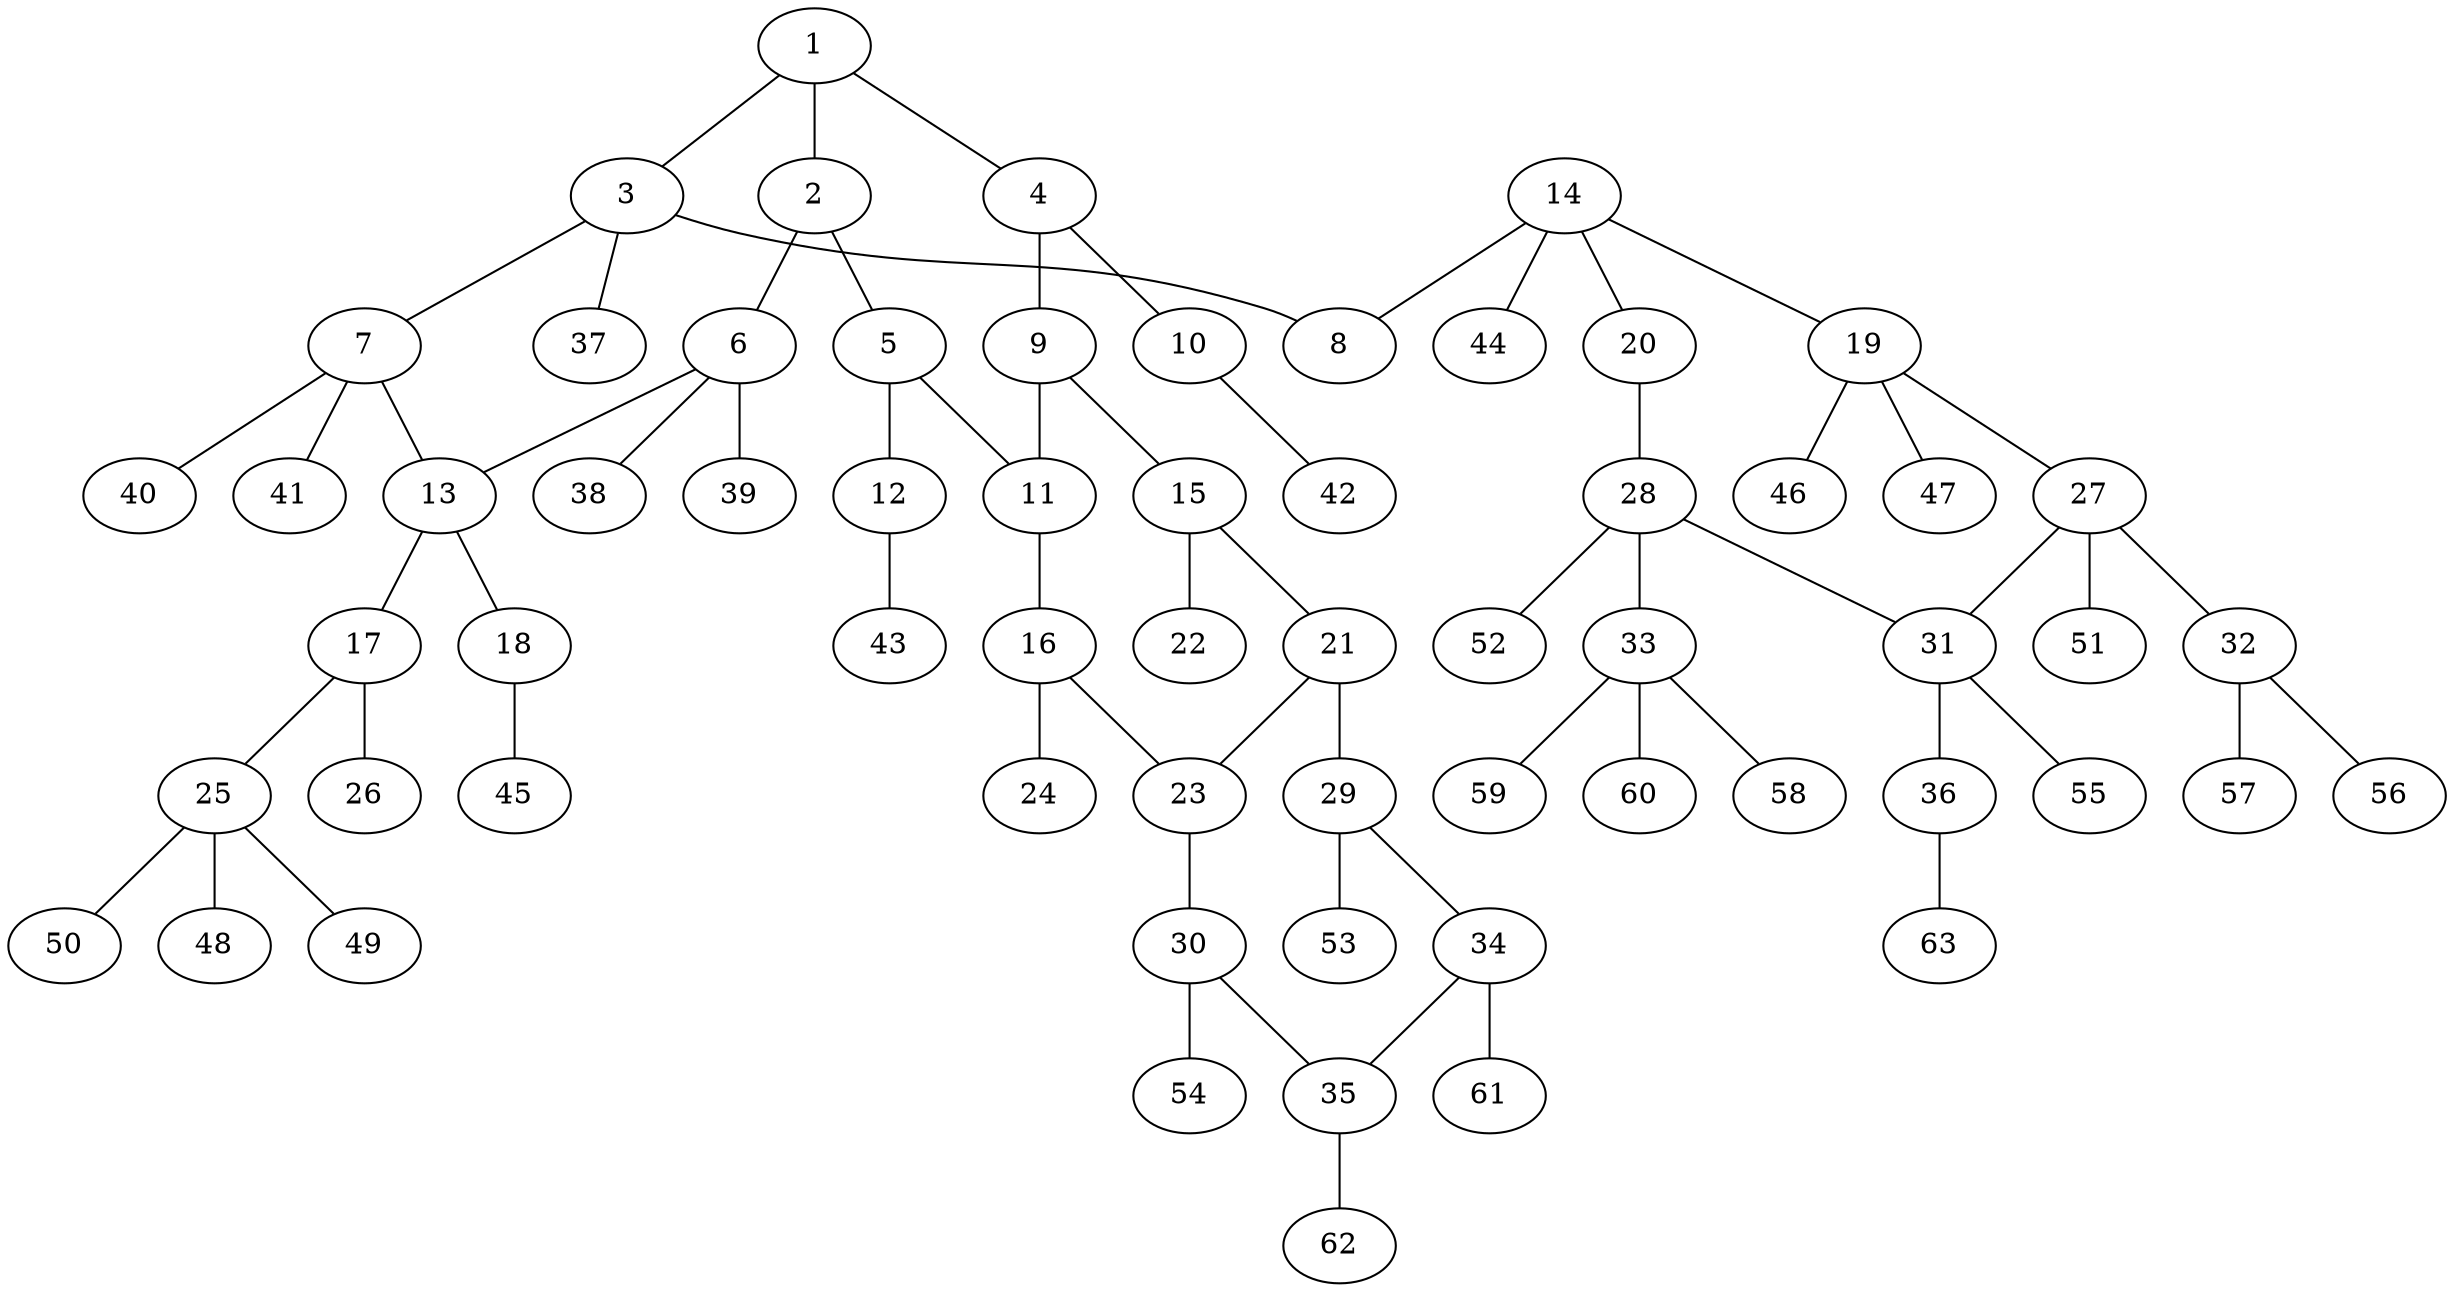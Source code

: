 graph molecule_3167 {
	1	 [chem=C];
	2	 [chem=C];
	1 -- 2	 [valence=1];
	3	 [chem=C];
	1 -- 3	 [valence=1];
	4	 [chem=C];
	1 -- 4	 [valence=2];
	5	 [chem=C];
	2 -- 5	 [valence=2];
	6	 [chem=C];
	2 -- 6	 [valence=1];
	7	 [chem=C];
	3 -- 7	 [valence=1];
	8	 [chem=O];
	3 -- 8	 [valence=1];
	37	 [chem=H];
	3 -- 37	 [valence=1];
	9	 [chem=C];
	4 -- 9	 [valence=1];
	10	 [chem=O];
	4 -- 10	 [valence=1];
	11	 [chem=C];
	5 -- 11	 [valence=1];
	12	 [chem=O];
	5 -- 12	 [valence=1];
	13	 [chem=C];
	6 -- 13	 [valence=1];
	38	 [chem=H];
	6 -- 38	 [valence=1];
	39	 [chem=H];
	6 -- 39	 [valence=1];
	7 -- 13	 [valence=1];
	40	 [chem=H];
	7 -- 40	 [valence=1];
	41	 [chem=H];
	7 -- 41	 [valence=1];
	9 -- 11	 [valence=2];
	15	 [chem=C];
	9 -- 15	 [valence=1];
	42	 [chem=H];
	10 -- 42	 [valence=1];
	16	 [chem=C];
	11 -- 16	 [valence=1];
	43	 [chem=H];
	12 -- 43	 [valence=1];
	17	 [chem=C];
	13 -- 17	 [valence=1];
	18	 [chem=O];
	13 -- 18	 [valence=1];
	14	 [chem=C];
	14 -- 8	 [valence=1];
	19	 [chem=C];
	14 -- 19	 [valence=1];
	20	 [chem=O];
	14 -- 20	 [valence=1];
	44	 [chem=H];
	14 -- 44	 [valence=1];
	21	 [chem=C];
	15 -- 21	 [valence=1];
	22	 [chem=O];
	15 -- 22	 [valence=2];
	23	 [chem=C];
	16 -- 23	 [valence=1];
	24	 [chem=O];
	16 -- 24	 [valence=2];
	25	 [chem=C];
	17 -- 25	 [valence=1];
	26	 [chem=O];
	17 -- 26	 [valence=2];
	45	 [chem=H];
	18 -- 45	 [valence=1];
	27	 [chem=C];
	19 -- 27	 [valence=1];
	46	 [chem=H];
	19 -- 46	 [valence=1];
	47	 [chem=H];
	19 -- 47	 [valence=1];
	28	 [chem=C];
	20 -- 28	 [valence=1];
	21 -- 23	 [valence=2];
	29	 [chem=C];
	21 -- 29	 [valence=1];
	30	 [chem=C];
	23 -- 30	 [valence=1];
	48	 [chem=H];
	25 -- 48	 [valence=1];
	49	 [chem=H];
	25 -- 49	 [valence=1];
	50	 [chem=H];
	25 -- 50	 [valence=1];
	31	 [chem=C];
	27 -- 31	 [valence=1];
	32	 [chem=N];
	27 -- 32	 [valence=1];
	51	 [chem=H];
	27 -- 51	 [valence=1];
	28 -- 31	 [valence=1];
	33	 [chem=C];
	28 -- 33	 [valence=1];
	52	 [chem=H];
	28 -- 52	 [valence=1];
	34	 [chem=C];
	29 -- 34	 [valence=2];
	53	 [chem=H];
	29 -- 53	 [valence=1];
	35	 [chem=C];
	30 -- 35	 [valence=2];
	54	 [chem=H];
	30 -- 54	 [valence=1];
	36	 [chem=O];
	31 -- 36	 [valence=1];
	55	 [chem=H];
	31 -- 55	 [valence=1];
	56	 [chem=H];
	32 -- 56	 [valence=1];
	57	 [chem=H];
	32 -- 57	 [valence=1];
	58	 [chem=H];
	33 -- 58	 [valence=1];
	59	 [chem=H];
	33 -- 59	 [valence=1];
	60	 [chem=H];
	33 -- 60	 [valence=1];
	34 -- 35	 [valence=1];
	61	 [chem=H];
	34 -- 61	 [valence=1];
	62	 [chem=H];
	35 -- 62	 [valence=1];
	63	 [chem=H];
	36 -- 63	 [valence=1];
}
